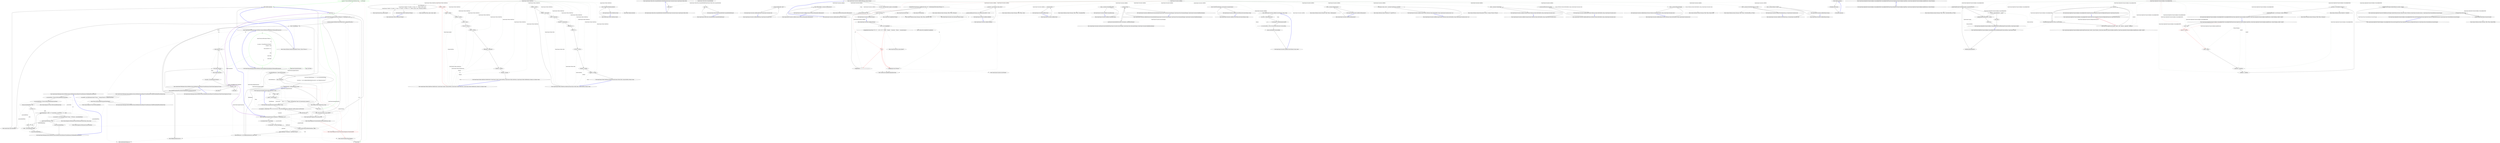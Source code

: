 digraph  {
m0_31 [label="Log.Error(''InteractiveBrokersGatewayRunner.Stop(): '' + err.Message)", span="100-100", cluster="QuantConnect.Brokerages.InteractiveBrokers.InteractiveBrokersGatewayRunner.Stop()", file="ApiConnection.cs", color=green, community=0];
m0_35 [label="Entry JsonSerializerSettings.cstr", span="", cluster="JsonSerializerSettings.cstr", file="ApiConnection.cs"];
m0_39 [label="Entry Unk.Where", span="", cluster="Unk.Where", file="ApiConnection.cs"];
m0_5 [label="var arguments = string.Format(''{0} {1} {2} {3} {4} {5}'', file, ibControllerDirectory, twsDirectory, userID, password, useTwsSwitch)", span="54-54", cluster="QuantConnect.Brokerages.InteractiveBrokers.InteractiveBrokersGatewayRunner.Start(string, string, string, string, bool)", file="ApiConnection.cs"];
m0_26 [label="Log.Trace(''InteractiveBrokersGatewayRunner.Stop(): Stopping IBController...'')", span="86-86", cluster="QuantConnect.Brokerages.InteractiveBrokers.InteractiveBrokersGatewayRunner.Stop()", file="ApiConnection.cs"];
m0_0 [label="Entry QuantConnect.Api.ApiConnection.ApiConnection(int, string)", span="47-47", cluster="QuantConnect.Api.ApiConnection.ApiConnection(int, string)", file="ApiConnection.cs"];
m0_14 [label="JsonConvert.DefaultSettings = () => new JsonSerializerSettings\r\n                {\r\n                    Converters = { new LiveAlgorithmResultsJsonConverter(), new OrderJsonConverter() }\r\n                }", span="97-100", cluster="QuantConnect.Api.ApiConnection.TryRequest<T>(RestRequest, out T)", file="ApiConnection.cs"];
m0_13 [label="var restsharpResponse = Client.Execute(request)", span="94-94", cluster="QuantConnect.Api.ApiConnection.TryRequest<T>(RestRequest, out T)", file="ApiConnection.cs"];
m0_12 [label="Client.Authenticator = new HttpBasicAuthenticator(_userId, hash)", span="91-91", cluster="QuantConnect.Api.ApiConnection.TryRequest<T>(RestRequest, out T)", file="ApiConnection.cs"];
m0_11 [label="request.AddHeader(''Timestamp'', timestamp.ToString())", span="90-90", cluster="QuantConnect.Api.ApiConnection.TryRequest<T>(RestRequest, out T)", file="ApiConnection.cs"];
m0_1 [label="_token = token", span="49-49", cluster="QuantConnect.Api.ApiConnection.ApiConnection(int, string)", file="ApiConnection.cs"];
m0_6 [label="Entry RestClient.cstr", span="", cluster="RestClient.cstr", file="ApiConnection.cs"];
m0_10 [label="var hash = Api.CreateSecureHash(timestamp, _token)", span="89-89", cluster="QuantConnect.Api.ApiConnection.TryRequest<T>(RestRequest, out T)", file="ApiConnection.cs"];
m0_2 [label="_userId = userId.ToString()", span="50-50", cluster="QuantConnect.Api.ApiConnection.ApiConnection(int, string)", file="ApiConnection.cs"];
m0_4 [label="Exit QuantConnect.Api.ApiConnection.ApiConnection(int, string)", span="47-47", cluster="QuantConnect.Api.ApiConnection.ApiConnection(int, string)", file="ApiConnection.cs"];
m0_7 [label="Entry QuantConnect.Api.ApiConnection.TryRequest<T>(RestRequest, out T)", span="78-78", cluster="QuantConnect.Api.ApiConnection.TryRequest<T>(RestRequest, out T)", file="ApiConnection.cs"];
m0_9 [label="var timestamp = (int)Time.TimeStamp()", span="88-88", cluster="QuantConnect.Api.ApiConnection.TryRequest<T>(RestRequest, out T)", file="ApiConnection.cs"];
m0_3 [label="Client = new RestClient(''https://www.quantconnect.com/api/v2/'')", span="51-51", cluster="QuantConnect.Api.ApiConnection.ApiConnection(int, string)", file="ApiConnection.cs"];
m0_8 [label="var responseContent = string.Empty", span="81-81", cluster="QuantConnect.Api.ApiConnection.TryRequest<T>(RestRequest, out T)", file="ApiConnection.cs"];
m0_15 [label="responseContent = restsharpResponse.Content", span="103-103", cluster="QuantConnect.Api.ApiConnection.TryRequest<T>(RestRequest, out T)", file="ApiConnection.cs"];
m0_37 [label="Exit QuantConnect.Brokerages.InteractiveBrokers.InteractiveBrokersGatewayRunner.GetSpawnedProcesses(int)", span="104-104", cluster="QuantConnect.Brokerages.InteractiveBrokers.InteractiveBrokersGatewayRunner.GetSpawnedProcesses(int)", file="ApiConnection.cs"];
m0_23 [label="return true;", span="117-117", cluster="QuantConnect.Api.ApiConnection.TryRequest<T>(RestRequest, out T)", file="ApiConnection.cs"];
m0_30 [label="Entry Unk.>", span="", cluster="Unk.>", file="ApiConnection.cs"];
m0_29 [label="Entry Unk.Execute", span="", cluster="Unk.Execute", file="ApiConnection.cs"];
m0_25 [label="Entry QuantConnect.Time.TimeStamp()", span="166-166", cluster="QuantConnect.Time.TimeStamp()", file="ApiConnection.cs"];
m0_27 [label="Entry Unk.AddHeader", span="", cluster="Unk.AddHeader", file="ApiConnection.cs"];
m0_24 [label="Exit QuantConnect.Api.ApiConnection.TryRequest<T>(RestRequest, out T)", span="78-78", cluster="QuantConnect.Api.ApiConnection.TryRequest<T>(RestRequest, out T)", file="ApiConnection.cs"];
m0_28 [label="Entry HttpBasicAuthenticator.cstr", span="", cluster="HttpBasicAuthenticator.cstr", file="ApiConnection.cs"];
m0_32 [label="Entry lambda expression", span="97-100", cluster="lambda expression", file="ApiConnection.cs"];
m0_40 [label="Entry lambda expression", span="107-122", cluster="lambda expression", file="ApiConnection.cs"];
m0_33 [label="Entry QuantConnect.Brokerages.InteractiveBrokers.InteractiveBrokersGatewayRunner.GetSpawnedProcesses(int)", span="104-104", cluster="QuantConnect.Brokerages.InteractiveBrokers.InteractiveBrokersGatewayRunner.GetSpawnedProcesses(int)", file="ApiConnection.cs"];
m0_34 [label="Entry System.Collections.Generic.IEnumerable<TSource>.ToList<TSource>()", span="0-0", cluster="System.Collections.Generic.IEnumerable<TSource>.ToList<TSource>()", file="ApiConnection.cs"];
m0_43 [label="return parent.Id == id;", span="114-114", cluster="lambda expression", file="ApiConnection.cs"];
m0_41 [label="var parent = ProcessExtensions.Parent(x)", span="111-111", cluster="lambda expression", file="ApiConnection.cs"];
m0_42 [label="parent != null", span="112-112", cluster="lambda expression", file="ApiConnection.cs"];
m0_44 [label="return false;", span="119-119", cluster="lambda expression", file="ApiConnection.cs"];
m0_45 [label="return false;", span="121-121", cluster="lambda expression", file="ApiConnection.cs"];
m0_46 [label="Exit lambda expression", span="107-122", cluster="lambda expression", file="ApiConnection.cs"];
m0_64 [label="Entry System.Diagnostics.PerformanceCounter.NextValue()", span="0-0", cluster="System.Diagnostics.PerformanceCounter.NextValue()", file="ApiConnection.cs"];
m0_22 [label="return false;", span="115-115", cluster="QuantConnect.Api.ApiConnection.TryRequest<T>(RestRequest, out T)", file="ApiConnection.cs"];
m0_38 [label="QuantConnect.Api.ApiConnection", span="", cluster="System.Diagnostics.Process.GetProcesses()", file="ApiConnection.cs"];
m0_36 [label="return Process.GetProcesses().Where(x =>\r\n            {\r\n                try\r\n                {\r\n                    var parent = ProcessExtensions.Parent(x);\r\n                    if (parent != null)\r\n                    {\r\n                        return parent.Id == id;\r\n                    }\r\n                }\r\n                catch\r\n                {\r\n                    return false;\r\n                }\r\n                return false;\r\n            });", span="107-122", cluster="QuantConnect.Brokerages.InteractiveBrokers.InteractiveBrokersGatewayRunner.GetSpawnedProcesses(int)", file="ApiConnection.cs", color=green, community=0];
m0_48 [label="Entry QuantConnect.Brokerages.InteractiveBrokers.InteractiveBrokersGatewayRunner.ProcessExtensions.FindIndexedProcessName(int)", span="128-128", cluster="QuantConnect.Brokerages.InteractiveBrokers.InteractiveBrokersGatewayRunner.ProcessExtensions.FindIndexedProcessName(int)", file="ApiConnection.cs"];
m0_49 [label="var processName = Process.GetProcessById(pid).ProcessName", span="130-130", cluster="QuantConnect.Brokerages.InteractiveBrokers.InteractiveBrokersGatewayRunner.ProcessExtensions.FindIndexedProcessName(int)", file="ApiConnection.cs"];
m0_56 [label="(int)processId.NextValue() == pid", span="138-138", cluster="QuantConnect.Brokerages.InteractiveBrokers.InteractiveBrokersGatewayRunner.ProcessExtensions.FindIndexedProcessName(int)", file="ApiConnection.cs"];
m0_59 [label="return processIndexdName;", span="144-144", cluster="QuantConnect.Brokerages.InteractiveBrokers.InteractiveBrokersGatewayRunner.ProcessExtensions.FindIndexedProcessName(int)", file="ApiConnection.cs"];
m0_57 [label="return processIndexdName;", span="140-140", cluster="QuantConnect.Brokerages.InteractiveBrokers.InteractiveBrokersGatewayRunner.ProcessExtensions.FindIndexedProcessName(int)", file="ApiConnection.cs"];
m0_50 [label="var processesByName = Process.GetProcessesByName(processName)", span="131-131", cluster="QuantConnect.Brokerages.InteractiveBrokers.InteractiveBrokersGatewayRunner.ProcessExtensions.FindIndexedProcessName(int)", file="ApiConnection.cs"];
m0_54 [label="processIndexdName = index == 0 ? processName : processName + ''#'' + index", span="136-136", cluster="QuantConnect.Brokerages.InteractiveBrokers.InteractiveBrokersGatewayRunner.ProcessExtensions.FindIndexedProcessName(int)", file="ApiConnection.cs"];
m0_55 [label="var processId = new PerformanceCounter(''Process'', ''ID Process'', processIndexdName)", span="137-137", cluster="QuantConnect.Brokerages.InteractiveBrokers.InteractiveBrokersGatewayRunner.ProcessExtensions.FindIndexedProcessName(int)", file="ApiConnection.cs"];
m0_58 [label="index++", span="134-134", cluster="QuantConnect.Brokerages.InteractiveBrokers.InteractiveBrokersGatewayRunner.ProcessExtensions.FindIndexedProcessName(int)", file="ApiConnection.cs"];
m0_51 [label="string processIndexdName = null", span="132-132", cluster="QuantConnect.Brokerages.InteractiveBrokers.InteractiveBrokersGatewayRunner.ProcessExtensions.FindIndexedProcessName(int)", file="ApiConnection.cs"];
m0_53 [label="index < processesByName.Length", span="134-134", cluster="QuantConnect.Brokerages.InteractiveBrokers.InteractiveBrokersGatewayRunner.ProcessExtensions.FindIndexedProcessName(int)", file="ApiConnection.cs"];
m0_52 [label="var index = 0", span="134-134", cluster="QuantConnect.Brokerages.InteractiveBrokers.InteractiveBrokersGatewayRunner.ProcessExtensions.FindIndexedProcessName(int)", file="ApiConnection.cs"];
m0_60 [label="Exit QuantConnect.Brokerages.InteractiveBrokers.InteractiveBrokersGatewayRunner.ProcessExtensions.FindIndexedProcessName(int)", span="128-128", cluster="QuantConnect.Brokerages.InteractiveBrokers.InteractiveBrokersGatewayRunner.ProcessExtensions.FindIndexedProcessName(int)", file="ApiConnection.cs"];
m0_16 [label="Entry System.IO.Path.Combine(string, string)", span="0-0", cluster="System.IO.Path.Combine(string, string)", file="ApiConnection.cs"];
m0_20 [label="Entry System.Diagnostics.Process.Start(System.Diagnostics.ProcessStartInfo)", span="0-0", cluster="System.Diagnostics.Process.Start(System.Diagnostics.ProcessStartInfo)", color=red, community=0, file="ApiConnection.cs"];
m0_17 [label="Entry string.Format(string, params object[])", span="0-0", cluster="string.Format(string, params object[])", file="ApiConnection.cs"];
m0_18 [label="Entry QuantConnect.Logging.Log.Trace(string, bool)", span="130-130", cluster="QuantConnect.Logging.Log.Trace(string, bool)", file="ApiConnection.cs"];
m0_19 [label="Entry System.Diagnostics.ProcessStartInfo.ProcessStartInfo(string, string)", span="0-0", cluster="System.Diagnostics.ProcessStartInfo.ProcessStartInfo(string, string)", file="ApiConnection.cs"];
m0_21 [label="Entry System.Threading.Thread.Sleep(int)", span="0-0", cluster="System.Threading.Thread.Sleep(int)", file="ApiConnection.cs"];
m0_63 [label="Entry System.Diagnostics.PerformanceCounter.PerformanceCounter(string, string, string)", span="0-0", cluster="System.Diagnostics.PerformanceCounter.PerformanceCounter(string, string, string)", file="ApiConnection.cs"];
m0_61 [label="Entry System.Diagnostics.Process.GetProcessById(int)", span="0-0", cluster="System.Diagnostics.Process.GetProcessById(int)", file="ApiConnection.cs"];
m0_62 [label="Entry System.Diagnostics.Process.GetProcessesByName(string)", span="0-0", cluster="System.Diagnostics.Process.GetProcessesByName(string)", file="ApiConnection.cs"];
m0_47 [label="Entry QuantConnect.Brokerages.InteractiveBrokers.InteractiveBrokersGatewayRunner.ProcessExtensions.Parent(System.Diagnostics.Process)", span="153-153", cluster="QuantConnect.Brokerages.InteractiveBrokers.InteractiveBrokersGatewayRunner.ProcessExtensions.Parent(System.Diagnostics.Process)", file="ApiConnection.cs"];
m0_69 [label="return FindPidFromIndexedProcessName(FindIndexedProcessName(process.Id));", span="155-155", cluster="QuantConnect.Brokerages.InteractiveBrokers.InteractiveBrokersGatewayRunner.ProcessExtensions.Parent(System.Diagnostics.Process)", file="ApiConnection.cs"];
m0_70 [label="Exit QuantConnect.Brokerages.InteractiveBrokers.InteractiveBrokersGatewayRunner.ProcessExtensions.Parent(System.Diagnostics.Process)", span="153-153", cluster="QuantConnect.Brokerages.InteractiveBrokers.InteractiveBrokersGatewayRunner.ProcessExtensions.Parent(System.Diagnostics.Process)", file="ApiConnection.cs"];
m0_65 [label="Entry QuantConnect.Brokerages.InteractiveBrokers.InteractiveBrokersGatewayRunner.ProcessExtensions.FindPidFromIndexedProcessName(string)", span="147-147", cluster="QuantConnect.Brokerages.InteractiveBrokers.InteractiveBrokersGatewayRunner.ProcessExtensions.FindPidFromIndexedProcessName(string)", file="ApiConnection.cs"];
m0_66 [label="var parentId = new PerformanceCounter(''Process'', ''Creating Process ID'', indexedProcessName)", span="149-149", cluster="QuantConnect.Brokerages.InteractiveBrokers.InteractiveBrokersGatewayRunner.ProcessExtensions.FindPidFromIndexedProcessName(string)", file="ApiConnection.cs"];
m0_67 [label="return Process.GetProcessById((int)parentId.NextValue());", span="150-150", cluster="QuantConnect.Brokerages.InteractiveBrokers.InteractiveBrokersGatewayRunner.ProcessExtensions.FindPidFromIndexedProcessName(string)", file="ApiConnection.cs"];
m0_68 [label="Exit QuantConnect.Brokerages.InteractiveBrokers.InteractiveBrokersGatewayRunner.ProcessExtensions.FindPidFromIndexedProcessName(string)", span="147-147", cluster="QuantConnect.Brokerages.InteractiveBrokers.InteractiveBrokersGatewayRunner.ProcessExtensions.FindPidFromIndexedProcessName(string)", file="ApiConnection.cs"];
m0_71 [label=int, span="", file="ApiConnection.cs"];
m2_26 [label="Entry string.Format(string, params object[])", span="0-0", cluster="string.Format(string, params object[])", file="Historical.cs"];
m2_25 [label="Entry string.Format(string, object, object, object)", span="0-0", cluster="string.Format(string, object, object, object)", file="Historical.cs"];
m2_0 [label="Entry QuantConnect.Orders.OrderEvent.OrderEvent(int, QuantConnect.Symbol, System.DateTime, QuantConnect.Orders.OrderStatus, QuantConnect.Orders.OrderDirection, decimal, int, decimal, string)", span="95-95", cluster="QuantConnect.Orders.OrderEvent.OrderEvent(int, QuantConnect.Symbol, System.DateTime, QuantConnect.Orders.OrderStatus, QuantConnect.Orders.OrderDirection, decimal, int, decimal, string)", file="Historical.cs"];
m2_1 [label="OrderId = orderId", span="97-97", cluster="QuantConnect.Orders.OrderEvent.OrderEvent(int, QuantConnect.Symbol, System.DateTime, QuantConnect.Orders.OrderStatus, QuantConnect.Orders.OrderDirection, decimal, int, decimal, string)", color=red, community=0, file="Historical.cs"];
m2_2 [label="Symbol = symbol", span="98-98", cluster="QuantConnect.Orders.OrderEvent.OrderEvent(int, QuantConnect.Symbol, System.DateTime, QuantConnect.Orders.OrderStatus, QuantConnect.Orders.OrderDirection, decimal, int, decimal, string)", file="Historical.cs"];
m2_3 [label="UtcTime = utcTime", span="99-99", cluster="QuantConnect.Orders.OrderEvent.OrderEvent(int, QuantConnect.Symbol, System.DateTime, QuantConnect.Orders.OrderStatus, QuantConnect.Orders.OrderDirection, decimal, int, decimal, string)", file="Historical.cs"];
m2_4 [label="Status = status", span="100-100", cluster="QuantConnect.Orders.OrderEvent.OrderEvent(int, QuantConnect.Symbol, System.DateTime, QuantConnect.Orders.OrderStatus, QuantConnect.Orders.OrderDirection, decimal, int, decimal, string)", file="Historical.cs"];
m2_5 [label="Direction = direction", span="101-101", cluster="QuantConnect.Orders.OrderEvent.OrderEvent(int, QuantConnect.Symbol, System.DateTime, QuantConnect.Orders.OrderStatus, QuantConnect.Orders.OrderDirection, decimal, int, decimal, string)", file="Historical.cs"];
m2_6 [label="FillPrice = fillPrice", span="102-102", cluster="QuantConnect.Orders.OrderEvent.OrderEvent(int, QuantConnect.Symbol, System.DateTime, QuantConnect.Orders.OrderStatus, QuantConnect.Orders.OrderDirection, decimal, int, decimal, string)", file="Historical.cs"];
m2_7 [label="FillQuantity = fillQuantity", span="103-103", cluster="QuantConnect.Orders.OrderEvent.OrderEvent(int, QuantConnect.Symbol, System.DateTime, QuantConnect.Orders.OrderStatus, QuantConnect.Orders.OrderDirection, decimal, int, decimal, string)", file="Historical.cs"];
m2_8 [label="OrderFee = orderFee", span="104-104", cluster="QuantConnect.Orders.OrderEvent.OrderEvent(int, QuantConnect.Symbol, System.DateTime, QuantConnect.Orders.OrderStatus, QuantConnect.Orders.OrderDirection, decimal, int, decimal, string)", file="Historical.cs"];
m2_9 [label="Message = message", span="105-105", cluster="QuantConnect.Orders.OrderEvent.OrderEvent(int, QuantConnect.Symbol, System.DateTime, QuantConnect.Orders.OrderStatus, QuantConnect.Orders.OrderDirection, decimal, int, decimal, string)", file="Historical.cs"];
m2_10 [label="Exit QuantConnect.Orders.OrderEvent.OrderEvent(int, QuantConnect.Symbol, System.DateTime, QuantConnect.Orders.OrderStatus, QuantConnect.Orders.OrderDirection, decimal, int, decimal, string)", span="95-95", cluster="QuantConnect.Orders.OrderEvent.OrderEvent(int, QuantConnect.Symbol, System.DateTime, QuantConnect.Orders.OrderStatus, QuantConnect.Orders.OrderDirection, decimal, int, decimal, string)", file="Historical.cs"];
m2_30 [label="Entry object.MemberwiseClone()", span="0-0", cluster="object.MemberwiseClone()", file="Historical.cs"];
m2_22 [label="Entry QuantConnect.Orders.OrderEvent.ToString()", span="138-138", cluster="QuantConnect.Orders.OrderEvent.ToString()", file="Historical.cs"];
m2_23 [label="return FillQuantity == 0 \r\n                ? string.Format(''OrderID: {0} Symbol: {1} Status: {2}'', OrderId, Symbol, Status) \r\n                : string.Format(''OrderID: {0} Symbol: {1} Status: {2} Quantity: {3} FillPrice: {4}'', OrderId, Symbol, Status, FillQuantity, FillPrice);", span="140-142", cluster="QuantConnect.Orders.OrderEvent.ToString()", file="Historical.cs"];
m2_24 [label="Exit QuantConnect.Orders.OrderEvent.ToString()", span="138-138", cluster="QuantConnect.Orders.OrderEvent.ToString()", file="Historical.cs"];
m2_11 [label="Entry QuantConnect.Orders.OrderEvent.OrderEvent(QuantConnect.Orders.Order, System.DateTime, decimal, string)", span="115-115", cluster="QuantConnect.Orders.OrderEvent.OrderEvent(QuantConnect.Orders.Order, System.DateTime, decimal, string)", file="Historical.cs"];
m2_12 [label="OrderId = order.Id", span="117-117", cluster="QuantConnect.Orders.OrderEvent.OrderEvent(QuantConnect.Orders.Order, System.DateTime, decimal, string)", file="Historical.cs"];
m2_13 [label="Symbol = order.Symbol", span="118-118", cluster="QuantConnect.Orders.OrderEvent.OrderEvent(QuantConnect.Orders.Order, System.DateTime, decimal, string)", file="Historical.cs"];
m2_14 [label="Status = order.Status", span="119-119", cluster="QuantConnect.Orders.OrderEvent.OrderEvent(QuantConnect.Orders.Order, System.DateTime, decimal, string)", file="Historical.cs"];
m2_15 [label="Direction = order.Direction", span="120-120", cluster="QuantConnect.Orders.OrderEvent.OrderEvent(QuantConnect.Orders.Order, System.DateTime, decimal, string)", file="Historical.cs"];
m2_18 [label="UtcTime = utcTime", span="126-126", cluster="QuantConnect.Orders.OrderEvent.OrderEvent(QuantConnect.Orders.Order, System.DateTime, decimal, string)", file="Historical.cs"];
m2_19 [label="OrderFee = orderFee", span="127-127", cluster="QuantConnect.Orders.OrderEvent.OrderEvent(QuantConnect.Orders.Order, System.DateTime, decimal, string)", file="Historical.cs"];
m2_20 [label="Message = message", span="128-128", cluster="QuantConnect.Orders.OrderEvent.OrderEvent(QuantConnect.Orders.Order, System.DateTime, decimal, string)", file="Historical.cs"];
m2_16 [label="FillQuantity = 0", span="123-123", cluster="QuantConnect.Orders.OrderEvent.OrderEvent(QuantConnect.Orders.Order, System.DateTime, decimal, string)", file="Historical.cs"];
m2_17 [label="FillPrice = 0", span="124-124", cluster="QuantConnect.Orders.OrderEvent.OrderEvent(QuantConnect.Orders.Order, System.DateTime, decimal, string)", file="Historical.cs"];
m2_21 [label="Exit QuantConnect.Orders.OrderEvent.OrderEvent(QuantConnect.Orders.Order, System.DateTime, decimal, string)", span="115-115", cluster="QuantConnect.Orders.OrderEvent.OrderEvent(QuantConnect.Orders.Order, System.DateTime, decimal, string)", file="Historical.cs"];
m2_27 [label="Entry QuantConnect.Orders.OrderEvent.Clone()", span="149-149", cluster="QuantConnect.Orders.OrderEvent.Clone()", file="Historical.cs"];
m2_28 [label="return (OrderEvent)MemberwiseClone();", span="151-151", cluster="QuantConnect.Orders.OrderEvent.Clone()", file="Historical.cs"];
m2_29 [label="Exit QuantConnect.Orders.OrderEvent.Clone()", span="149-149", cluster="QuantConnect.Orders.OrderEvent.Clone()", file="Historical.cs"];
m2_31 [label="QuantConnect.Orders.OrderEvent", span="", file="Historical.cs"];
m3_3 [label="Entry QuantConnect.Orders.Fees.ConstantFeeModel.GetOrderFee(QuantConnect.Securities.Security, QuantConnect.Orders.Order)", span="41-41", cluster="QuantConnect.Orders.Fees.ConstantFeeModel.GetOrderFee(QuantConnect.Securities.Security, QuantConnect.Orders.Order)", file="IApi.cs"];
m3_4 [label="return _fee;", span="43-43", cluster="QuantConnect.Orders.Fees.ConstantFeeModel.GetOrderFee(QuantConnect.Securities.Security, QuantConnect.Orders.Order)", file="IApi.cs"];
m3_5 [label="Exit QuantConnect.Orders.Fees.ConstantFeeModel.GetOrderFee(QuantConnect.Securities.Security, QuantConnect.Orders.Order)", span="41-41", cluster="QuantConnect.Orders.Fees.ConstantFeeModel.GetOrderFee(QuantConnect.Securities.Security, QuantConnect.Orders.Order)", file="IApi.cs"];
m3_0 [label="Entry QuantConnect.Orders.Fees.ConstantFeeModel.ConstantFeeModel(decimal)", span="30-30", cluster="QuantConnect.Orders.Fees.ConstantFeeModel.ConstantFeeModel(decimal)", file="IApi.cs"];
m3_1 [label="_fee = fee", span="32-32", cluster="QuantConnect.Orders.Fees.ConstantFeeModel.ConstantFeeModel(decimal)", file="IApi.cs"];
m3_2 [label="Exit QuantConnect.Orders.Fees.ConstantFeeModel.ConstantFeeModel(decimal)", span="30-30", cluster="QuantConnect.Orders.Fees.ConstantFeeModel.ConstantFeeModel(decimal)", file="IApi.cs"];
m3_6 [label="QuantConnect.Orders.Fees.ConstantFeeModel", span="", file="IApi.cs"];
m5_10 [label="Entry QuantConnect.Securities.CashBook.Add(string, decimal, decimal)", span="62-62", cluster="QuantConnect.Securities.CashBook.Add(string, decimal, decimal)", file="Token.cs"];
m5_11 [label="var cash = new Cash(symbol, quantity, conversionRate)", span="64-64", cluster="QuantConnect.Securities.CashBook.Add(string, decimal, decimal)", file="Token.cs"];
m5_12 [label="_currencies.Add(symbol, cash)", span="65-65", cluster="QuantConnect.Securities.CashBook.Add(string, decimal, decimal)", file="Token.cs"];
m5_13 [label="Exit QuantConnect.Securities.CashBook.Add(string, decimal, decimal)", span="62-62", cluster="QuantConnect.Securities.CashBook.Add(string, decimal, decimal)", file="Token.cs"];
m5_68 [label="Entry System.Collections.Generic.Dictionary<TKey, TValue>.TryGetValue(TKey, out TValue)", span="0-0", cluster="System.Collections.Generic.Dictionary<TKey, TValue>.TryGetValue(TKey, out TValue)", file="Token.cs"];
m5_80 [label="Entry System.Collections.Generic.Dictionary<TKey, TValue>.GetEnumerator()", span="0-0", cluster="System.Collections.Generic.Dictionary<TKey, TValue>.GetEnumerator()", file="Token.cs"];
m5_64 [label="Entry System.Collections.Generic.Dictionary<TKey, TValue>.ContainsKey(TKey)", span="0-0", cluster="System.Collections.Generic.Dictionary<TKey, TValue>.ContainsKey(TKey)", file="Token.cs"];
m5_44 [label="Entry QuantConnect.Securities.CashBook.Add(System.Collections.Generic.KeyValuePair<string, QuantConnect.Securities.Cash>)", span="152-152", cluster="QuantConnect.Securities.CashBook.Add(System.Collections.Generic.KeyValuePair<string, QuantConnect.Securities.Cash>)", file="Token.cs"];
m5_45 [label="_currencies.Add(item.Key, item.Value)", span="154-154", cluster="QuantConnect.Securities.CashBook.Add(System.Collections.Generic.KeyValuePair<string, QuantConnect.Securities.Cash>)", file="Token.cs"];
m5_46 [label="Exit QuantConnect.Securities.CashBook.Add(System.Collections.Generic.KeyValuePair<string, QuantConnect.Securities.Cash>)", span="152-152", cluster="QuantConnect.Securities.CashBook.Add(System.Collections.Generic.KeyValuePair<string, QuantConnect.Securities.Cash>)", file="Token.cs"];
m5_43 [label="Entry System.Text.StringBuilder.ToString()", span="0-0", cluster="System.Text.StringBuilder.ToString()", file="Token.cs"];
m5_57 [label="Entry System.Collections.Generic.Dictionary<TKey, TValue>.Remove(TKey)", span="0-0", cluster="System.Collections.Generic.Dictionary<TKey, TValue>.Remove(TKey)", file="Token.cs"];
m5_84 [label="Entry System.Collections.IEnumerable.GetEnumerator()", span="0-0", cluster="System.Collections.IEnumerable.GetEnumerator()", file="Token.cs"];
m5_40 [label="Entry QuantConnect.Securities.Cash.ToString()", span="195-195", cluster="QuantConnect.Securities.Cash.ToString()", file="Token.cs"];
m5_65 [label="Entry QuantConnect.Securities.CashBook.TryGetValue(string, out QuantConnect.Securities.Cash)", span="210-210", cluster="QuantConnect.Securities.CashBook.TryGetValue(string, out QuantConnect.Securities.Cash)", file="Token.cs"];
m5_66 [label="return _currencies.TryGetValue(symbol, out value);", span="212-212", cluster="QuantConnect.Securities.CashBook.TryGetValue(string, out QuantConnect.Securities.Cash)", file="Token.cs"];
m5_67 [label="Exit QuantConnect.Securities.CashBook.TryGetValue(string, out QuantConnect.Securities.Cash)", span="210-210", cluster="QuantConnect.Securities.CashBook.TryGetValue(string, out QuantConnect.Securities.Cash)", file="Token.cs"];
m5_54 [label="Entry QuantConnect.Securities.CashBook.Remove(string)", span="179-179", cluster="QuantConnect.Securities.CashBook.Remove(string)", file="Token.cs"];
m5_55 [label="return _currencies.Remove (symbol);", span="181-181", cluster="QuantConnect.Securities.CashBook.Remove(string)", file="Token.cs"];
m5_56 [label="Exit QuantConnect.Securities.CashBook.Remove(string)", span="179-179", cluster="QuantConnect.Securities.CashBook.Remove(string)", file="Token.cs"];
m5_47 [label="Entry QuantConnect.Securities.CashBook.Add(string, QuantConnect.Securities.Cash)", span="162-162", cluster="QuantConnect.Securities.CashBook.Add(string, QuantConnect.Securities.Cash)", file="Token.cs"];
m5_48 [label="_currencies.Add(symbol, value)", span="164-164", cluster="QuantConnect.Securities.CashBook.Add(string, QuantConnect.Securities.Cash)", file="Token.cs"];
m5_49 [label="Exit QuantConnect.Securities.CashBook.Add(string, QuantConnect.Securities.Cash)", span="162-162", cluster="QuantConnect.Securities.CashBook.Add(string, QuantConnect.Securities.Cash)", file="Token.cs"];
m5_0 [label="Entry lambda expression", span="43-43", cluster="lambda expression", file="Token.cs"];
m5_1 [label="x.ValueInAccountCurrency", span="43-43", cluster="lambda expression", file="Token.cs"];
m5_2 [label="Exit lambda expression", span="43-43", cluster="lambda expression", file="Token.cs"];
m5_9 [label="Entry System.Collections.Generic.Dictionary<TKey, TValue>.Add(TKey, TValue)", span="0-0", cluster="System.Collections.Generic.Dictionary<TKey, TValue>.Add(TKey, TValue)", file="Token.cs"];
m5_3 [label="Entry QuantConnect.Securities.CashBook.CashBook()", span="49-49", cluster="QuantConnect.Securities.CashBook.CashBook()", file="Token.cs"];
m5_4 [label="_currencies = new Dictionary<string, Cash>()", span="51-51", cluster="QuantConnect.Securities.CashBook.CashBook()", file="Token.cs"];
m5_5 [label="_currencies.Add(AccountCurrency, new Cash(AccountCurrency, 0, 1.0m))", span="52-52", cluster="QuantConnect.Securities.CashBook.CashBook()", file="Token.cs"];
m5_6 [label="Exit QuantConnect.Securities.CashBook.CashBook()", span="49-49", cluster="QuantConnect.Securities.CashBook.CashBook()", file="Token.cs"];
m5_81 [label="Entry QuantConnect.Securities.CashBook.System.Collections.IEnumerable.GetEnumerator()", span="279-279", cluster="QuantConnect.Securities.CashBook.System.Collections.IEnumerable.GetEnumerator()", file="Token.cs"];
m5_82 [label="return ((IEnumerable) _currencies).GetEnumerator();", span="281-281", cluster="QuantConnect.Securities.CashBook.System.Collections.IEnumerable.GetEnumerator()", file="Token.cs"];
m5_83 [label="Exit QuantConnect.Securities.CashBook.System.Collections.IEnumerable.GetEnumerator()", span="279-279", cluster="QuantConnect.Securities.CashBook.System.Collections.IEnumerable.GetEnumerator()", file="Token.cs"];
m5_76 [label="Entry System.Collections.Generic.ICollection<T>.CopyTo(T[], int)", span="0-0", cluster="System.Collections.Generic.ICollection<T>.CopyTo(T[], int)", file="Token.cs"];
m5_28 [label="Entry QuantConnect.Securities.CashBook.ToString()", span="115-115", cluster="QuantConnect.Securities.CashBook.ToString()", file="Token.cs"];
m5_29 [label="var sb = new StringBuilder()", span="117-117", cluster="QuantConnect.Securities.CashBook.ToString()", file="Token.cs"];
m5_30 [label="sb.AppendLine(string.Format(''{0} {1,7}    {2,10} = {3}'', ''Symbol'', ''Quantity'', ''Conversion'', ''Value in '' + AccountCurrency))", span="118-118", cluster="QuantConnect.Securities.CashBook.ToString()", file="Token.cs"];
m5_32 [label="sb.AppendLine(value.ToString())", span="121-121", cluster="QuantConnect.Securities.CashBook.ToString()", file="Token.cs"];
m5_33 [label="sb.AppendLine(''-----------------------------------------'')", span="123-123", cluster="QuantConnect.Securities.CashBook.ToString()", file="Token.cs"];
m5_34 [label="sb.AppendLine(string.Format(''CashBook Total Value: {0}'', TotalValueInAccountCurrency.ToString(''C'')))", span="124-124", cluster="QuantConnect.Securities.CashBook.ToString()", file="Token.cs"];
m5_35 [label="return sb.ToString();", span="125-125", cluster="QuantConnect.Securities.CashBook.ToString()", file="Token.cs"];
m5_31 [label=Values, span="119-119", cluster="QuantConnect.Securities.CashBook.ToString()", color=red, community=0, file="Token.cs"];
m5_36 [label="Exit QuantConnect.Securities.CashBook.ToString()", span="115-115", cluster="QuantConnect.Securities.CashBook.ToString()", file="Token.cs"];
m5_50 [label="Entry QuantConnect.Securities.CashBook.Clear()", span="170-170", cluster="QuantConnect.Securities.CashBook.Clear()", file="Token.cs"];
m5_51 [label="_currencies.Clear()", span="172-172", cluster="QuantConnect.Securities.CashBook.Clear()", file="Token.cs"];
m5_52 [label="Exit QuantConnect.Securities.CashBook.Clear()", span="170-170", cluster="QuantConnect.Securities.CashBook.Clear()", file="Token.cs"];
m5_61 [label="Entry QuantConnect.Securities.CashBook.ContainsKey(string)", span="198-198", cluster="QuantConnect.Securities.CashBook.ContainsKey(string)", file="Token.cs"];
m5_62 [label="return _currencies.ContainsKey(symbol);", span="200-200", cluster="QuantConnect.Securities.CashBook.ContainsKey(string)", file="Token.cs"];
m5_63 [label="Exit QuantConnect.Securities.CashBook.ContainsKey(string)", span="198-198", cluster="QuantConnect.Securities.CashBook.ContainsKey(string)", file="Token.cs"];
m5_42 [label="Entry string.Format(string, object)", span="0-0", cluster="string.Format(string, object)", file="Token.cs"];
m5_14 [label="Entry QuantConnect.Securities.CashBook.EnsureCurrencyDataFeeds(QuantConnect.Securities.SecurityManager, QuantConnect.Data.SubscriptionManager, QuantConnect.Securities.MarketHoursDatabase)", span="74-74", cluster="QuantConnect.Securities.CashBook.EnsureCurrencyDataFeeds(QuantConnect.Securities.SecurityManager, QuantConnect.Data.SubscriptionManager, QuantConnect.Securities.MarketHoursDatabase)", file="Token.cs"];
m5_15 [label="_currencies.Values", span="76-76", cluster="QuantConnect.Securities.CashBook.EnsureCurrencyDataFeeds(QuantConnect.Securities.SecurityManager, QuantConnect.Data.SubscriptionManager, QuantConnect.Securities.MarketHoursDatabase)", file="Token.cs"];
m5_16 [label="cash.EnsureCurrencyDataFeed(securities, subscriptions, marketHoursDatabase)", span="78-78", cluster="QuantConnect.Securities.CashBook.EnsureCurrencyDataFeeds(QuantConnect.Securities.SecurityManager, QuantConnect.Data.SubscriptionManager, QuantConnect.Securities.MarketHoursDatabase)", file="Token.cs"];
m5_17 [label="Exit QuantConnect.Securities.CashBook.EnsureCurrencyDataFeeds(QuantConnect.Securities.SecurityManager, QuantConnect.Data.SubscriptionManager, QuantConnect.Securities.MarketHoursDatabase)", span="74-74", cluster="QuantConnect.Securities.CashBook.EnsureCurrencyDataFeeds(QuantConnect.Securities.SecurityManager, QuantConnect.Data.SubscriptionManager, QuantConnect.Securities.MarketHoursDatabase)", file="Token.cs"];
m5_25 [label="Entry QuantConnect.Securities.CashBook.ConvertToAccountCurrency(decimal, string)", span="103-103", cluster="QuantConnect.Securities.CashBook.ConvertToAccountCurrency(decimal, string)", file="Token.cs"];
m5_26 [label="return Convert(sourceQuantity, sourceCurrency, AccountCurrency);", span="105-105", cluster="QuantConnect.Securities.CashBook.ConvertToAccountCurrency(decimal, string)", file="Token.cs"];
m5_27 [label="Exit QuantConnect.Securities.CashBook.ConvertToAccountCurrency(decimal, string)", span="103-103", cluster="QuantConnect.Securities.CashBook.ConvertToAccountCurrency(decimal, string)", file="Token.cs"];
m5_37 [label="Entry System.Text.StringBuilder.StringBuilder()", span="0-0", cluster="System.Text.StringBuilder.StringBuilder()", file="Token.cs"];
m5_53 [label="Entry System.Collections.Generic.Dictionary<TKey, TValue>.Clear()", span="0-0", cluster="System.Collections.Generic.Dictionary<TKey, TValue>.Clear()", file="Token.cs"];
m5_7 [label="Entry System.Collections.Generic.Dictionary<TKey, TValue>.Dictionary()", span="0-0", cluster="System.Collections.Generic.Dictionary<TKey, TValue>.Dictionary()", file="Token.cs"];
m5_38 [label="Entry string.Format(string, params object[])", span="0-0", cluster="string.Format(string, params object[])", file="Token.cs"];
m5_18 [label="Entry QuantConnect.Securities.Cash.EnsureCurrencyDataFeed(QuantConnect.Securities.SecurityManager, QuantConnect.Data.SubscriptionManager, QuantConnect.Securities.MarketHoursDatabase)", span="128-128", cluster="QuantConnect.Securities.Cash.EnsureCurrencyDataFeed(QuantConnect.Securities.SecurityManager, QuantConnect.Data.SubscriptionManager, QuantConnect.Securities.MarketHoursDatabase)", file="Token.cs"];
m5_19 [label="Entry QuantConnect.Securities.CashBook.Convert(decimal, string, string)", span="89-89", cluster="QuantConnect.Securities.CashBook.Convert(decimal, string, string)", file="Token.cs"];
m5_20 [label="var source = this[sourceCurrency]", span="91-91", cluster="QuantConnect.Securities.CashBook.Convert(decimal, string, string)", file="Token.cs"];
m5_21 [label="var destination = this[destinationCurrency]", span="92-92", cluster="QuantConnect.Securities.CashBook.Convert(decimal, string, string)", file="Token.cs"];
m5_23 [label="return sourceQuantity*conversionRate;", span="94-94", cluster="QuantConnect.Securities.CashBook.Convert(decimal, string, string)", file="Token.cs"];
m5_22 [label="var conversionRate = source.ConversionRate*destination.ConversionRate", span="93-93", cluster="QuantConnect.Securities.CashBook.Convert(decimal, string, string)", file="Token.cs"];
m5_24 [label="Exit QuantConnect.Securities.CashBook.Convert(decimal, string, string)", span="89-89", cluster="QuantConnect.Securities.CashBook.Convert(decimal, string, string)", file="Token.cs"];
m5_8 [label="Entry QuantConnect.Securities.Cash.Cash(string, decimal, decimal)", span="67-67", cluster="QuantConnect.Securities.Cash.Cash(string, decimal, decimal)", file="Token.cs"];
m5_72 [label="Entry System.Collections.Generic.IEnumerable<TSource>.Contains<TSource>(TSource)", span="0-0", cluster="System.Collections.Generic.IEnumerable<TSource>.Contains<TSource>(TSource)", file="Token.cs"];
m5_77 [label="Entry QuantConnect.Securities.CashBook.GetEnumerator()", span="274-274", cluster="QuantConnect.Securities.CashBook.GetEnumerator()", file="Token.cs"];
m5_78 [label="return _currencies.GetEnumerator();", span="276-276", cluster="QuantConnect.Securities.CashBook.GetEnumerator()", file="Token.cs"];
m5_79 [label="Exit QuantConnect.Securities.CashBook.GetEnumerator()", span="274-274", cluster="QuantConnect.Securities.CashBook.GetEnumerator()", file="Token.cs"];
m5_39 [label="Entry System.Text.StringBuilder.AppendLine(string)", span="0-0", cluster="System.Text.StringBuilder.AppendLine(string)", file="Token.cs"];
m5_73 [label="Entry QuantConnect.Securities.CashBook.CopyTo(System.Collections.Generic.KeyValuePair<string, QuantConnect.Securities.Cash>[], int)", span="229-229", cluster="QuantConnect.Securities.CashBook.CopyTo(System.Collections.Generic.KeyValuePair<string, QuantConnect.Securities.Cash>[], int)", file="Token.cs"];
m5_74 [label="((IDictionary<string, Cash>) _currencies).CopyTo(array, arrayIndex)", span="231-231", cluster="QuantConnect.Securities.CashBook.CopyTo(System.Collections.Generic.KeyValuePair<string, QuantConnect.Securities.Cash>[], int)", file="Token.cs"];
m5_75 [label="Exit QuantConnect.Securities.CashBook.CopyTo(System.Collections.Generic.KeyValuePair<string, QuantConnect.Securities.Cash>[], int)", span="229-229", cluster="QuantConnect.Securities.CashBook.CopyTo(System.Collections.Generic.KeyValuePair<string, QuantConnect.Securities.Cash>[], int)", file="Token.cs"];
m5_69 [label="Entry QuantConnect.Securities.CashBook.Contains(System.Collections.Generic.KeyValuePair<string, QuantConnect.Securities.Cash>)", span="219-219", cluster="QuantConnect.Securities.CashBook.Contains(System.Collections.Generic.KeyValuePair<string, QuantConnect.Securities.Cash>)", file="Token.cs"];
m5_70 [label="return _currencies.Contains(item);", span="221-221", cluster="QuantConnect.Securities.CashBook.Contains(System.Collections.Generic.KeyValuePair<string, QuantConnect.Securities.Cash>)", file="Token.cs"];
m5_71 [label="Exit QuantConnect.Securities.CashBook.Contains(System.Collections.Generic.KeyValuePair<string, QuantConnect.Securities.Cash>)", span="219-219", cluster="QuantConnect.Securities.CashBook.Contains(System.Collections.Generic.KeyValuePair<string, QuantConnect.Securities.Cash>)", file="Token.cs"];
m5_41 [label="Entry decimal.ToString(string)", span="0-0", cluster="decimal.ToString(string)", file="Token.cs"];
m5_58 [label="Entry QuantConnect.Securities.CashBook.Remove(System.Collections.Generic.KeyValuePair<string, QuantConnect.Securities.Cash>)", span="188-188", cluster="QuantConnect.Securities.CashBook.Remove(System.Collections.Generic.KeyValuePair<string, QuantConnect.Securities.Cash>)", file="Token.cs"];
m5_59 [label="return _currencies.Remove(item.Key);", span="190-190", cluster="QuantConnect.Securities.CashBook.Remove(System.Collections.Generic.KeyValuePair<string, QuantConnect.Securities.Cash>)", file="Token.cs"];
m5_60 [label="Exit QuantConnect.Securities.CashBook.Remove(System.Collections.Generic.KeyValuePair<string, QuantConnect.Securities.Cash>)", span="188-188", cluster="QuantConnect.Securities.CashBook.Remove(System.Collections.Generic.KeyValuePair<string, QuantConnect.Securities.Cash>)", file="Token.cs"];
m5_85 [label="QuantConnect.Securities.CashBook", span="", file="Token.cs"];
m6_0 [label="Entry QuantConnect.Algorithm.Framework.Alphas.ConstantAlphaModel.ConstantAlphaModel(QuantConnect.Algorithm.Framework.Alphas.InsightType, QuantConnect.Algorithm.Framework.Alphas.InsightDirection, System.TimeSpan)", span="42-42", cluster="QuantConnect.Algorithm.Framework.Alphas.ConstantAlphaModel.ConstantAlphaModel(QuantConnect.Algorithm.Framework.Alphas.InsightType, QuantConnect.Algorithm.Framework.Alphas.InsightDirection, System.TimeSpan)", file="YahooDataDownloader.cs"];
m6_1 [label="Exit QuantConnect.Algorithm.Framework.Alphas.ConstantAlphaModel.ConstantAlphaModel(QuantConnect.Algorithm.Framework.Alphas.InsightType, QuantConnect.Algorithm.Framework.Alphas.InsightDirection, System.TimeSpan)", span="42-42", cluster="QuantConnect.Algorithm.Framework.Alphas.ConstantAlphaModel.ConstantAlphaModel(QuantConnect.Algorithm.Framework.Alphas.InsightType, QuantConnect.Algorithm.Framework.Alphas.InsightDirection, System.TimeSpan)", file="YahooDataDownloader.cs"];
m6_11 [label="Entry System.Collections.Generic.HashSet<T>.HashSet()", span="0-0", cluster="System.Collections.Generic.HashSet<T>.HashSet()", file="YahooDataDownloader.cs"];
m6_19 [label="Entry QuantConnect.Algorithm.Framework.Alphas.Insight.Insight(QuantConnect.Symbol, System.TimeSpan, QuantConnect.Algorithm.Framework.Alphas.InsightType, QuantConnect.Algorithm.Framework.Alphas.InsightDirection, double?, double?)", span="118-118", cluster="QuantConnect.Algorithm.Framework.Alphas.Insight.Insight(QuantConnect.Symbol, System.TimeSpan, QuantConnect.Algorithm.Framework.Alphas.InsightType, QuantConnect.Algorithm.Framework.Alphas.InsightDirection, double?, double?)", file="YahooDataDownloader.cs"];
m6_34 [label="Entry System.Collections.Generic.Dictionary<TKey, TValue>.TryGetValue(TKey, out TValue)", span="0-0", cluster="System.Collections.Generic.Dictionary<TKey, TValue>.TryGetValue(TKey, out TValue)", file="YahooDataDownloader.cs"];
m6_18 [label="Entry QuantConnect.Algorithm.Framework.Alphas.ConstantAlphaModel.ShouldEmitInsight(System.DateTime, QuantConnect.Symbol)", span="102-102", cluster="QuantConnect.Algorithm.Framework.Alphas.ConstantAlphaModel.ShouldEmitInsight(System.DateTime, QuantConnect.Symbol)", file="YahooDataDownloader.cs"];
m6_27 [label="DateTime generatedTimeUtc", span="104-104", cluster="QuantConnect.Algorithm.Framework.Alphas.ConstantAlphaModel.ShouldEmitInsight(System.DateTime, QuantConnect.Symbol)", file="YahooDataDownloader.cs"];
m6_28 [label="_insightsTimeBySymbol.TryGetValue(symbol, out generatedTimeUtc)", span="105-105", cluster="QuantConnect.Algorithm.Framework.Alphas.ConstantAlphaModel.ShouldEmitInsight(System.DateTime, QuantConnect.Symbol)", file="YahooDataDownloader.cs"];
m6_29 [label="utcTime - generatedTimeUtc < _period", span="109-109", cluster="QuantConnect.Algorithm.Framework.Alphas.ConstantAlphaModel.ShouldEmitInsight(System.DateTime, QuantConnect.Symbol)", file="YahooDataDownloader.cs"];
m6_31 [label="_insightsTimeBySymbol[symbol] = utcTime", span="117-117", cluster="QuantConnect.Algorithm.Framework.Alphas.ConstantAlphaModel.ShouldEmitInsight(System.DateTime, QuantConnect.Symbol)", file="YahooDataDownloader.cs"];
m6_30 [label="return false;", span="111-111", cluster="QuantConnect.Algorithm.Framework.Alphas.ConstantAlphaModel.ShouldEmitInsight(System.DateTime, QuantConnect.Symbol)", file="YahooDataDownloader.cs"];
m6_32 [label="return true;", span="118-118", cluster="QuantConnect.Algorithm.Framework.Alphas.ConstantAlphaModel.ShouldEmitInsight(System.DateTime, QuantConnect.Symbol)", file="YahooDataDownloader.cs"];
m6_33 [label="Exit QuantConnect.Algorithm.Framework.Alphas.ConstantAlphaModel.ShouldEmitInsight(System.DateTime, QuantConnect.Symbol)", span="102-102", cluster="QuantConnect.Algorithm.Framework.Alphas.ConstantAlphaModel.ShouldEmitInsight(System.DateTime, QuantConnect.Symbol)", file="YahooDataDownloader.cs"];
m6_25 [label="Entry QuantConnect.Algorithm.Framework.NotifiedSecurityChanges.UpdateCollection(System.Collections.Generic.ICollection<QuantConnect.Securities.Security>, QuantConnect.Data.UniverseSelection.SecurityChanges)", span="32-32", cluster="QuantConnect.Algorithm.Framework.NotifiedSecurityChanges.UpdateCollection(System.Collections.Generic.ICollection<QuantConnect.Securities.Security>, QuantConnect.Data.UniverseSelection.SecurityChanges)", file="YahooDataDownloader.cs"];
m6_26 [label="Entry System.Collections.Generic.Dictionary<TKey, TValue>.Remove(TKey)", span="0-0", cluster="System.Collections.Generic.Dictionary<TKey, TValue>.Remove(TKey)", file="YahooDataDownloader.cs"];
m6_13 [label="Entry QuantConnect.Algorithm.Framework.Alphas.ConstantAlphaModel.Update(QuantConnect.Algorithm.Framework.QCAlgorithmFramework, QuantConnect.Data.Slice)", span="75-75", cluster="QuantConnect.Algorithm.Framework.Alphas.ConstantAlphaModel.Update(QuantConnect.Algorithm.Framework.QCAlgorithmFramework, QuantConnect.Data.Slice)", file="YahooDataDownloader.cs"];
m6_14 [label=_securities, span="77-77", cluster="QuantConnect.Algorithm.Framework.Alphas.ConstantAlphaModel.Update(QuantConnect.Algorithm.Framework.QCAlgorithmFramework, QuantConnect.Data.Slice)", file="YahooDataDownloader.cs"];
m6_16 [label="yield return new Insight(security.Symbol, _period, _type, _direction, _magnitude, _confidence);", span="81-81", cluster="QuantConnect.Algorithm.Framework.Alphas.ConstantAlphaModel.Update(QuantConnect.Algorithm.Framework.QCAlgorithmFramework, QuantConnect.Data.Slice)", file="YahooDataDownloader.cs"];
m6_15 [label="ShouldEmitInsight(algorithm.UtcTime, security.Symbol)", span="79-79", cluster="QuantConnect.Algorithm.Framework.Alphas.ConstantAlphaModel.Update(QuantConnect.Algorithm.Framework.QCAlgorithmFramework, QuantConnect.Data.Slice)", file="YahooDataDownloader.cs"];
m6_17 [label="Exit QuantConnect.Algorithm.Framework.Alphas.ConstantAlphaModel.Update(QuantConnect.Algorithm.Framework.QCAlgorithmFramework, QuantConnect.Data.Slice)", span="75-75", cluster="QuantConnect.Algorithm.Framework.Alphas.ConstantAlphaModel.Update(QuantConnect.Algorithm.Framework.QCAlgorithmFramework, QuantConnect.Data.Slice)", file="YahooDataDownloader.cs"];
m6_2 [label="Entry QuantConnect.Algorithm.Framework.Alphas.ConstantAlphaModel.ConstantAlphaModel(QuantConnect.Algorithm.Framework.Alphas.InsightType, QuantConnect.Algorithm.Framework.Alphas.InsightDirection, System.TimeSpan, double?, double?)", span="55-55", cluster="QuantConnect.Algorithm.Framework.Alphas.ConstantAlphaModel.ConstantAlphaModel(QuantConnect.Algorithm.Framework.Alphas.InsightType, QuantConnect.Algorithm.Framework.Alphas.InsightDirection, System.TimeSpan, double?, double?)", file="YahooDataDownloader.cs"];
m6_3 [label="_type = type", span="57-57", cluster="QuantConnect.Algorithm.Framework.Alphas.ConstantAlphaModel.ConstantAlphaModel(QuantConnect.Algorithm.Framework.Alphas.InsightType, QuantConnect.Algorithm.Framework.Alphas.InsightDirection, System.TimeSpan, double?, double?)", file="YahooDataDownloader.cs"];
m6_4 [label="_direction = direction", span="58-58", cluster="QuantConnect.Algorithm.Framework.Alphas.ConstantAlphaModel.ConstantAlphaModel(QuantConnect.Algorithm.Framework.Alphas.InsightType, QuantConnect.Algorithm.Framework.Alphas.InsightDirection, System.TimeSpan, double?, double?)", color=red, community=0, file="YahooDataDownloader.cs"];
m6_5 [label="_period = period", span="59-59", cluster="QuantConnect.Algorithm.Framework.Alphas.ConstantAlphaModel.ConstantAlphaModel(QuantConnect.Algorithm.Framework.Alphas.InsightType, QuantConnect.Algorithm.Framework.Alphas.InsightDirection, System.TimeSpan, double?, double?)", file="YahooDataDownloader.cs"];
m6_6 [label="_magnitude = magnitude", span="62-62", cluster="QuantConnect.Algorithm.Framework.Alphas.ConstantAlphaModel.ConstantAlphaModel(QuantConnect.Algorithm.Framework.Alphas.InsightType, QuantConnect.Algorithm.Framework.Alphas.InsightDirection, System.TimeSpan, double?, double?)", file="YahooDataDownloader.cs"];
m6_7 [label="_confidence = confidence", span="63-63", cluster="QuantConnect.Algorithm.Framework.Alphas.ConstantAlphaModel.ConstantAlphaModel(QuantConnect.Algorithm.Framework.Alphas.InsightType, QuantConnect.Algorithm.Framework.Alphas.InsightDirection, System.TimeSpan, double?, double?)", file="YahooDataDownloader.cs"];
m6_8 [label="_securities = new HashSet<Security>()", span="65-65", cluster="QuantConnect.Algorithm.Framework.Alphas.ConstantAlphaModel.ConstantAlphaModel(QuantConnect.Algorithm.Framework.Alphas.InsightType, QuantConnect.Algorithm.Framework.Alphas.InsightDirection, System.TimeSpan, double?, double?)", file="YahooDataDownloader.cs"];
m6_9 [label="_insightsTimeBySymbol = new Dictionary<Symbol, DateTime>()", span="66-66", cluster="QuantConnect.Algorithm.Framework.Alphas.ConstantAlphaModel.ConstantAlphaModel(QuantConnect.Algorithm.Framework.Alphas.InsightType, QuantConnect.Algorithm.Framework.Alphas.InsightDirection, System.TimeSpan, double?, double?)", file="YahooDataDownloader.cs"];
m6_10 [label="Exit QuantConnect.Algorithm.Framework.Alphas.ConstantAlphaModel.ConstantAlphaModel(QuantConnect.Algorithm.Framework.Alphas.InsightType, QuantConnect.Algorithm.Framework.Alphas.InsightDirection, System.TimeSpan, double?, double?)", span="55-55", cluster="QuantConnect.Algorithm.Framework.Alphas.ConstantAlphaModel.ConstantAlphaModel(QuantConnect.Algorithm.Framework.Alphas.InsightType, QuantConnect.Algorithm.Framework.Alphas.InsightDirection, System.TimeSpan, double?, double?)", file="YahooDataDownloader.cs"];
m6_20 [label="Entry QuantConnect.Algorithm.Framework.Alphas.ConstantAlphaModel.OnSecuritiesChanged(QuantConnect.Algorithm.Framework.QCAlgorithmFramework, QuantConnect.Data.UniverseSelection.SecurityChanges)", span="91-91", cluster="QuantConnect.Algorithm.Framework.Alphas.ConstantAlphaModel.OnSecuritiesChanged(QuantConnect.Algorithm.Framework.QCAlgorithmFramework, QuantConnect.Data.UniverseSelection.SecurityChanges)", file="YahooDataDownloader.cs"];
m6_21 [label="NotifiedSecurityChanges.UpdateCollection(_securities, changes)", span="93-93", cluster="QuantConnect.Algorithm.Framework.Alphas.ConstantAlphaModel.OnSecuritiesChanged(QuantConnect.Algorithm.Framework.QCAlgorithmFramework, QuantConnect.Data.UniverseSelection.SecurityChanges)", file="YahooDataDownloader.cs"];
m6_22 [label="changes.RemovedSecurities", span="96-96", cluster="QuantConnect.Algorithm.Framework.Alphas.ConstantAlphaModel.OnSecuritiesChanged(QuantConnect.Algorithm.Framework.QCAlgorithmFramework, QuantConnect.Data.UniverseSelection.SecurityChanges)", file="YahooDataDownloader.cs"];
m6_23 [label="_insightsTimeBySymbol.Remove(removed.Symbol)", span="98-98", cluster="QuantConnect.Algorithm.Framework.Alphas.ConstantAlphaModel.OnSecuritiesChanged(QuantConnect.Algorithm.Framework.QCAlgorithmFramework, QuantConnect.Data.UniverseSelection.SecurityChanges)", file="YahooDataDownloader.cs"];
m6_24 [label="Exit QuantConnect.Algorithm.Framework.Alphas.ConstantAlphaModel.OnSecuritiesChanged(QuantConnect.Algorithm.Framework.QCAlgorithmFramework, QuantConnect.Data.UniverseSelection.SecurityChanges)", span="91-91", cluster="QuantConnect.Algorithm.Framework.Alphas.ConstantAlphaModel.OnSecuritiesChanged(QuantConnect.Algorithm.Framework.QCAlgorithmFramework, QuantConnect.Data.UniverseSelection.SecurityChanges)", file="YahooDataDownloader.cs"];
m6_12 [label="Entry System.Collections.Generic.Dictionary<TKey, TValue>.Dictionary()", span="0-0", cluster="System.Collections.Generic.Dictionary<TKey, TValue>.Dictionary()", file="YahooDataDownloader.cs"];
m6_35 [label="QuantConnect.Algorithm.Framework.Alphas.ConstantAlphaModel", span="", file="YahooDataDownloader.cs"];
m0_31 -> m0_32  [key=0, style=solid, color=green];
m0_31 -> m0_22  [key=2, style=dotted, color=green];
m0_5 -> m0_6  [key=0, style=solid];
m0_5 -> m0_17  [key=2, style=dotted];
m0_5 -> m0_7  [key=1, style=dashed, color=darkseagreen4, label=arguments];
m0_26 -> m0_27  [key=0, style=solid];
m0_26 -> m0_18  [key=2, style=dotted];
m0_0 -> m0_1  [key=0, style=solid];
m0_0 -> m0_5  [key=1, style=dashed, color=darkseagreen4, label=string];
m0_0 -> m0_6  [key=1, style=dashed, color=darkseagreen4, label=string];
m0_0 -> m0_2  [key=1, style=dashed, color=darkseagreen4, label=int];
m0_14 -> m0_22  [key=2, style=dotted];
m0_14 -> m0_15  [key=0, style=solid];
m0_13 -> m0_14  [key=0, style=solid];
m0_13 -> m0_29  [key=2, style=dotted];
m0_13 -> m0_15  [key=1, style=dashed, color=darkseagreen4, label=restsharpResponse];
m0_12 -> m0_13  [key=0, style=solid];
m0_12 -> m0_15  [key=0, style=solid];
m0_12 -> m0_21  [key=2, style=dotted];
m0_12 -> m0_28  [key=2, style=dotted];
m0_11 -> m0_12  [key=0, style=solid];
m0_11 -> m0_5  [key=2, style=dotted];
m0_11 -> m0_27  [key=2, style=dotted];
m0_1 -> m0_2  [key=0, style=solid];
m0_1 -> m0_5  [key=1, style=dashed, color=darkseagreen4, label=useTwsSwitch];
m0_6 -> m0_18  [key=2, style=dotted];
m0_6 -> m0_7  [key=0, style=solid];
m0_10 -> m0_11  [key=0, style=solid];
m0_10 -> m0_20  [key=2, style=dotted];
m0_10 -> m0_26  [key=2, style=dotted];
m0_10 -> m0_12  [key=1, style=dashed, color=darkseagreen4, label=hash];
m0_2 -> m0_3  [key=0, style=solid];
m0_2 -> m0_16  [key=2, style=dotted];
m0_2 -> m0_4  [key=1, style=dashed, color=darkseagreen4, label=batchFilename];
m0_2 -> m0_5  [key=2, style=dotted];
m0_4 -> m0_5  [key=0, style=solid];
m0_4 -> m0_0  [key=0, style=bold, color=blue];
m0_7 -> m0_10  [key=1, style=dashed, color=darkseagreen4, label=processStartInfo];
m0_7 -> m0_8  [key=0, style=solid];
m0_7 -> m0_19  [key=2, style=dotted];
m0_7 -> m0_9  [key=1, style=dashed, color=darkseagreen4, label=processStartInfo];
m0_7 -> m0_11  [key=1, style=dashed, color=darkseagreen4, label=RestRequest];
m0_7 -> m0_13  [key=1, style=dashed, color=darkseagreen4, label=RestRequest];
m0_7 -> m0_23  [key=3, color=darkorchid, style=bold, label="method methodReturn bool TryRequest"];
m0_9 -> m0_10  [key=0, style=solid];
m0_9 -> m0_25  [key=2, style=dotted];
m0_9 -> m0_11  [key=1, style=dashed, color=darkseagreen4, label=timestamp];
m0_3 -> m0_4  [key=0, style=solid];
m0_3 -> m0_16  [key=2, style=dotted];
m0_3 -> m0_6  [key=2, style=dotted];
m0_8 -> m0_9  [key=0, style=solid];
m0_15 -> m0_0  [key=0, style=bold, color=blue];
m0_15 -> m0_16  [key=0, style=solid];
m0_15 -> m0_20  [key=1, style=dashed, color=red, label=responseContent];
m0_37 -> m0_33  [key=0, style=bold, color=blue];
m0_23 -> m0_24  [key=0, style=solid];
m0_30 -> m0_31  [key=0, style=solid, color=green];
m0_29 -> m0_30  [key=0, style=solid];
m0_29 -> m0_32  [key=0, style=solid];
m0_25 -> m0_32  [key=0, style=solid];
m0_27 -> m0_33  [key=2, style=dotted];
m0_27 -> m0_29  [key=0, style=solid];
m0_27 -> m0_28  [key=0, style=solid];
m0_27 -> m0_34  [key=2, style=dotted];
m0_24 -> m0_25  [key=0, style=solid];
m0_24 -> m0_26  [key=0, style=solid];
m0_24 -> m0_7  [key=0, style=bold, color=blue];
m0_28 -> m0_27  [key=0, style=solid];
m0_28 -> m0_35  [key=2, style=dotted];
m0_32 -> m0_23  [key=0, style=bold, color=blue];
m0_32 -> m0_33  [key=0, style=solid];
m0_40 -> m0_41  [key=0, style=solid];
m0_33 -> m0_34  [key=0, style=solid];
m0_33 -> m0_35  [key=2, style=dotted];
m0_33 -> m0_36  [key=2, style=dotted];
m0_33 -> m0_37  [key=2, style=dotted];
m0_33 -> m0_43  [key=1, style=dashed, color=darkseagreen4, label=int];
m0_34 -> m0_32  [key=0, style=bold, color=blue];
m0_43 -> m0_46  [key=0, style=solid];
m0_41 -> m0_43  [key=1, style=dashed, color=darkseagreen4, label=parent];
m0_41 -> m0_42  [key=0, style=solid];
m0_41 -> m0_47  [key=2, style=dotted];
m0_42 -> m0_43  [key=0, style=solid];
m0_42 -> m0_44  [key=0, style=solid];
m0_42 -> m0_45  [key=0, style=solid];
m0_44 -> m0_46  [key=0, style=solid];
m0_45 -> m0_46  [key=0, style=solid];
m0_46 -> m0_40  [key=0, style=bold, color=blue];
m0_22 -> m0_24  [key=0, style=solid];
m0_38 -> m0_1  [key=1, style=dashed, color=darkseagreen4, label="QuantConnect.Api.ApiConnection"];
m0_38 -> m0_2  [key=1, style=dashed, color=darkseagreen4, label="QuantConnect.Api.ApiConnection"];
m0_38 -> m0_3  [key=1, style=dashed, color=darkseagreen4, label="QuantConnect.Api.ApiConnection"];
m0_38 -> m0_10  [key=1, style=dashed, color=darkseagreen4, label="QuantConnect.Api.ApiConnection"];
m0_38 -> m0_12  [key=1, style=dashed, color=darkseagreen4, label="QuantConnect.Api.ApiConnection"];
m0_38 -> m0_13  [key=1, style=dashed, color=darkseagreen4, label="QuantConnect.Api.ApiConnection"];
m0_36 -> m0_37  [key=0, style=solid, color=green];
m0_36 -> m0_38  [key=2, style=dotted, color=green];
m0_36 -> m0_39  [key=2, style=dotted, color=green];
m0_36 -> m0_40  [key=1, style=dashed, color=green, label="lambda expression"];
m0_48 -> m0_49  [key=0, style=solid];
m0_48 -> m0_56  [key=1, style=dashed, color=darkseagreen4, label=int];
m0_49 -> m0_50  [key=0, style=solid];
m0_49 -> m0_61  [key=2, style=dotted];
m0_49 -> m0_54  [key=1, style=dashed, color=darkseagreen4, label=processName];
m0_56 -> m0_57  [key=0, style=solid];
m0_56 -> m0_58  [key=0, style=solid];
m0_56 -> m0_64  [key=2, style=dotted];
m0_59 -> m0_60  [key=0, style=solid];
m0_57 -> m0_60  [key=0, style=solid];
m0_50 -> m0_51  [key=0, style=solid];
m0_50 -> m0_62  [key=2, style=dotted];
m0_50 -> m0_53  [key=1, style=dashed, color=darkseagreen4, label=processesByName];
m0_54 -> m0_59  [key=1, style=dashed, color=darkseagreen4, label=processIndexdName];
m0_54 -> m0_57  [key=1, style=dashed, color=darkseagreen4, label=processIndexdName];
m0_54 -> m0_55  [key=0, style=solid];
m0_55 -> m0_56  [key=0, style=solid];
m0_55 -> m0_63  [key=2, style=dotted];
m0_58 -> m0_58  [key=1, style=dashed, color=darkseagreen4, label=index];
m0_58 -> m0_53  [key=0, style=solid];
m0_51 -> m0_59  [key=1, style=dashed, color=darkseagreen4, label=processIndexdName];
m0_51 -> m0_52  [key=0, style=solid];
m0_53 -> m0_59  [key=0, style=solid];
m0_53 -> m0_54  [key=0, style=solid];
m0_52 -> m0_54  [key=1, style=dashed, color=darkseagreen4, label=index];
m0_52 -> m0_58  [key=1, style=dashed, color=darkseagreen4, label=index];
m0_52 -> m0_53  [key=0, style=solid];
m0_60 -> m0_48  [key=0, style=bold, color=blue];
m0_16 -> m0_17  [key=0, style=solid];
m0_16 -> m0_30  [key=2, style=dotted];
m0_20 -> m0_21  [key=0, style=solid, color=red];
m0_20 -> m0_31  [key=2, style=dotted, color=red];
m0_17 -> m0_18  [key=0, style=solid];
m0_17 -> m0_19  [key=0, style=solid];
m0_17 -> m0_23  [key=0, style=solid];
m0_18 -> m0_24  [key=0, style=solid];
m0_19 -> m0_20  [key=0, style=solid, color=red];
m0_21 -> m0_22  [key=0, style=solid];
m0_21 -> m0_24  [key=1, style=dashed, color=darkseagreen4, label="out T"];
m0_47 -> m0_69  [key=0, style=solid];
m0_69 -> m0_70  [key=0, style=solid];
m0_69 -> m0_48  [key=2, style=dotted];
m0_69 -> m0_65  [key=2, style=dotted];
m0_70 -> m0_47  [key=0, style=bold, color=blue];
m0_65 -> m0_66  [key=0, style=solid];
m0_66 -> m0_67  [key=0, style=solid];
m0_66 -> m0_63  [key=2, style=dotted];
m0_67 -> m0_68  [key=0, style=solid];
m0_67 -> m0_61  [key=2, style=dotted];
m0_67 -> m0_64  [key=2, style=dotted];
m0_68 -> m0_65  [key=0, style=bold, color=blue];
m0_71 -> m0_43  [key=1, style=dashed, color=darkseagreen4, label=int];
m2_0 -> m2_1  [key=0, style=solid, color=red];
m2_0 -> m2_2  [key=1, style=dashed, color=darkseagreen4, label="QuantConnect.Symbol"];
m2_0 -> m2_3  [key=1, style=dashed, color=darkseagreen4, label="System.DateTime"];
m2_0 -> m2_4  [key=1, style=dashed, color=darkseagreen4, label="QuantConnect.Orders.OrderStatus"];
m2_0 -> m2_5  [key=1, style=dashed, color=darkseagreen4, label="QuantConnect.Orders.OrderDirection"];
m2_0 -> m2_6  [key=1, style=dashed, color=darkseagreen4, label=decimal];
m2_0 -> m2_7  [key=1, style=dashed, color=darkseagreen4, label=int];
m2_0 -> m2_8  [key=1, style=dashed, color=darkseagreen4, label=decimal];
m2_0 -> m2_9  [key=1, style=dashed, color=darkseagreen4, label=string];
m2_1 -> m2_2  [key=0, style=solid, color=red];
m2_2 -> m2_3  [key=0, style=solid];
m2_3 -> m2_4  [key=0, style=solid];
m2_4 -> m2_5  [key=0, style=solid];
m2_5 -> m2_6  [key=0, style=solid];
m2_6 -> m2_7  [key=0, style=solid];
m2_7 -> m2_8  [key=0, style=solid];
m2_8 -> m2_9  [key=0, style=solid];
m2_9 -> m2_10  [key=0, style=solid];
m2_10 -> m2_0  [key=0, style=bold, color=blue];
m2_22 -> m2_23  [key=0, style=solid];
m2_23 -> m2_24  [key=0, style=solid];
m2_23 -> m2_25  [key=2, style=dotted];
m2_23 -> m2_26  [key=2, style=dotted];
m2_24 -> m2_22  [key=0, style=bold, color=blue];
m2_11 -> m2_12  [key=0, style=solid];
m2_11 -> m2_13  [key=1, style=dashed, color=darkseagreen4, label="QuantConnect.Orders.Order"];
m2_11 -> m2_14  [key=1, style=dashed, color=darkseagreen4, label="QuantConnect.Orders.Order"];
m2_11 -> m2_15  [key=1, style=dashed, color=darkseagreen4, label="QuantConnect.Orders.Order"];
m2_11 -> m2_18  [key=1, style=dashed, color=darkseagreen4, label="System.DateTime"];
m2_11 -> m2_19  [key=1, style=dashed, color=darkseagreen4, label=decimal];
m2_11 -> m2_20  [key=1, style=dashed, color=darkseagreen4, label=string];
m2_12 -> m2_13  [key=0, style=solid];
m2_13 -> m2_14  [key=0, style=solid];
m2_14 -> m2_15  [key=0, style=solid];
m2_15 -> m2_16  [key=0, style=solid];
m2_18 -> m2_19  [key=0, style=solid];
m2_19 -> m2_20  [key=0, style=solid];
m2_20 -> m2_21  [key=0, style=solid];
m2_16 -> m2_17  [key=0, style=solid];
m2_17 -> m2_18  [key=0, style=solid];
m2_21 -> m2_11  [key=0, style=bold, color=blue];
m2_27 -> m2_28  [key=0, style=solid];
m2_28 -> m2_29  [key=0, style=solid];
m2_28 -> m2_30  [key=2, style=dotted];
m2_29 -> m2_27  [key=0, style=bold, color=blue];
m2_31 -> m2_1  [key=1, style=dashed, color=red, label="QuantConnect.Orders.OrderEvent"];
m2_31 -> m2_2  [key=1, style=dashed, color=darkseagreen4, label="QuantConnect.Orders.OrderEvent"];
m2_31 -> m2_3  [key=1, style=dashed, color=darkseagreen4, label="QuantConnect.Orders.OrderEvent"];
m2_31 -> m2_4  [key=1, style=dashed, color=darkseagreen4, label="QuantConnect.Orders.OrderEvent"];
m2_31 -> m2_5  [key=1, style=dashed, color=darkseagreen4, label="QuantConnect.Orders.OrderEvent"];
m2_31 -> m2_6  [key=1, style=dashed, color=darkseagreen4, label="QuantConnect.Orders.OrderEvent"];
m2_31 -> m2_7  [key=1, style=dashed, color=darkseagreen4, label="QuantConnect.Orders.OrderEvent"];
m2_31 -> m2_8  [key=1, style=dashed, color=darkseagreen4, label="QuantConnect.Orders.OrderEvent"];
m2_31 -> m2_9  [key=1, style=dashed, color=darkseagreen4, label="QuantConnect.Orders.OrderEvent"];
m2_31 -> m2_12  [key=1, style=dashed, color=darkseagreen4, label="QuantConnect.Orders.OrderEvent"];
m2_31 -> m2_13  [key=1, style=dashed, color=darkseagreen4, label="QuantConnect.Orders.OrderEvent"];
m2_31 -> m2_14  [key=1, style=dashed, color=darkseagreen4, label="QuantConnect.Orders.OrderEvent"];
m2_31 -> m2_15  [key=1, style=dashed, color=darkseagreen4, label="QuantConnect.Orders.OrderEvent"];
m2_31 -> m2_16  [key=1, style=dashed, color=darkseagreen4, label="QuantConnect.Orders.OrderEvent"];
m2_31 -> m2_17  [key=1, style=dashed, color=darkseagreen4, label="QuantConnect.Orders.OrderEvent"];
m2_31 -> m2_18  [key=1, style=dashed, color=darkseagreen4, label="QuantConnect.Orders.OrderEvent"];
m2_31 -> m2_19  [key=1, style=dashed, color=darkseagreen4, label="QuantConnect.Orders.OrderEvent"];
m2_31 -> m2_20  [key=1, style=dashed, color=darkseagreen4, label="QuantConnect.Orders.OrderEvent"];
m2_31 -> m2_23  [key=1, style=dashed, color=darkseagreen4, label="QuantConnect.Orders.OrderEvent"];
m2_31 -> m2_28  [key=1, style=dashed, color=darkseagreen4, label="QuantConnect.Orders.OrderEvent"];
m3_3 -> m3_4  [key=0, style=solid];
m3_4 -> m3_5  [key=0, style=solid];
m3_5 -> m3_3  [key=0, style=bold, color=blue];
m3_0 -> m3_1  [key=0, style=solid];
m3_1 -> m3_2  [key=0, style=solid];
m3_2 -> m3_0  [key=0, style=bold, color=blue];
m3_6 -> m3_1  [key=1, style=dashed, color=darkseagreen4, label="QuantConnect.Orders.Fees.ConstantFeeModel"];
m3_6 -> m3_4  [key=1, style=dashed, color=darkseagreen4, label="QuantConnect.Orders.Fees.ConstantFeeModel"];
m5_10 -> m5_11  [key=0, style=solid];
m5_10 -> m5_12  [key=1, style=dashed, color=darkseagreen4, label=string];
m5_11 -> m5_12  [key=0, style=solid];
m5_11 -> m5_8  [key=2, style=dotted];
m5_12 -> m5_13  [key=0, style=solid];
m5_12 -> m5_9  [key=2, style=dotted];
m5_13 -> m5_10  [key=0, style=bold, color=blue];
m5_44 -> m5_45  [key=0, style=solid];
m5_45 -> m5_46  [key=0, style=solid];
m5_45 -> m5_9  [key=2, style=dotted];
m5_45 -> m5_45  [key=1, style=dashed, color=darkseagreen4, label="System.Collections.Generic.KeyValuePair<string, QuantConnect.Securities.Cash>"];
m5_46 -> m5_44  [key=0, style=bold, color=blue];
m5_65 -> m5_66  [key=0, style=solid];
m5_66 -> m5_67  [key=0, style=solid];
m5_66 -> m5_68  [key=2, style=dotted];
m5_67 -> m5_65  [key=0, style=bold, color=blue];
m5_54 -> m5_55  [key=0, style=solid];
m5_55 -> m5_56  [key=0, style=solid];
m5_55 -> m5_57  [key=2, style=dotted];
m5_56 -> m5_54  [key=0, style=bold, color=blue];
m5_47 -> m5_48  [key=0, style=solid];
m5_48 -> m5_49  [key=0, style=solid];
m5_48 -> m5_9  [key=2, style=dotted];
m5_49 -> m5_47  [key=0, style=bold, color=blue];
m5_0 -> m5_1  [key=0, style=solid];
m5_1 -> m5_2  [key=0, style=solid];
m5_2 -> m5_0  [key=0, style=bold, color=blue];
m5_3 -> m5_4  [key=0, style=solid];
m5_4 -> m5_5  [key=0, style=solid];
m5_4 -> m5_7  [key=2, style=dotted];
m5_5 -> m5_6  [key=0, style=solid];
m5_5 -> m5_8  [key=2, style=dotted];
m5_5 -> m5_9  [key=2, style=dotted];
m5_6 -> m5_3  [key=0, style=bold, color=blue];
m5_81 -> m5_82  [key=0, style=solid];
m5_82 -> m5_83  [key=0, style=solid];
m5_82 -> m5_84  [key=2, style=dotted];
m5_83 -> m5_81  [key=0, style=bold, color=blue];
m5_28 -> m5_29  [key=0, style=solid];
m5_29 -> m5_30  [key=0, style=solid];
m5_29 -> m5_37  [key=2, style=dotted];
m5_29 -> m5_32  [key=1, style=dashed, color=darkseagreen4, label=sb];
m5_29 -> m5_33  [key=1, style=dashed, color=darkseagreen4, label=sb];
m5_29 -> m5_34  [key=1, style=dashed, color=darkseagreen4, label=sb];
m5_29 -> m5_35  [key=1, style=dashed, color=darkseagreen4, label=sb];
m5_30 -> m5_31  [key=0, style=solid, color=red];
m5_30 -> m5_38  [key=2, style=dotted];
m5_30 -> m5_39  [key=2, style=dotted];
m5_32 -> m5_31  [key=0, style=solid, color=red];
m5_32 -> m5_40  [key=2, style=dotted];
m5_32 -> m5_39  [key=2, style=dotted];
m5_33 -> m5_34  [key=0, style=solid];
m5_33 -> m5_39  [key=2, style=dotted];
m5_34 -> m5_35  [key=0, style=solid];
m5_34 -> m5_41  [key=2, style=dotted];
m5_34 -> m5_42  [key=2, style=dotted];
m5_34 -> m5_39  [key=2, style=dotted];
m5_35 -> m5_36  [key=0, style=solid];
m5_35 -> m5_43  [key=2, style=dotted];
m5_31 -> m5_32  [key=0, style=solid, color=red];
m5_31 -> m5_33  [key=0, style=solid, color=red];
m5_36 -> m5_28  [key=0, style=bold, color=blue];
m5_50 -> m5_51  [key=0, style=solid];
m5_51 -> m5_52  [key=0, style=solid];
m5_51 -> m5_53  [key=2, style=dotted];
m5_52 -> m5_50  [key=0, style=bold, color=blue];
m5_61 -> m5_62  [key=0, style=solid];
m5_62 -> m5_63  [key=0, style=solid];
m5_62 -> m5_64  [key=2, style=dotted];
m5_63 -> m5_61  [key=0, style=bold, color=blue];
m5_14 -> m5_15  [key=0, style=solid];
m5_14 -> m5_16  [key=1, style=dashed, color=darkseagreen4, label="QuantConnect.Securities.SecurityManager"];
m5_15 -> m5_16  [key=0, style=solid];
m5_15 -> m5_17  [key=0, style=solid];
m5_16 -> m5_15  [key=0, style=solid];
m5_16 -> m5_18  [key=2, style=dotted];
m5_17 -> m5_14  [key=0, style=bold, color=blue];
m5_25 -> m5_26  [key=0, style=solid];
m5_26 -> m5_27  [key=0, style=solid];
m5_26 -> m5_19  [key=2, style=dotted];
m5_27 -> m5_25  [key=0, style=bold, color=blue];
m5_19 -> m5_20  [key=0, style=solid];
m5_19 -> m5_21  [key=1, style=dashed, color=darkseagreen4, label=string];
m5_19 -> m5_23  [key=1, style=dashed, color=darkseagreen4, label=decimal];
m5_20 -> m5_21  [key=0, style=solid];
m5_20 -> m5_22  [key=1, style=dashed, color=darkseagreen4, label=source];
m5_21 -> m5_22  [key=0, style=solid];
m5_23 -> m5_24  [key=0, style=solid];
m5_22 -> m5_23  [key=0, style=solid];
m5_24 -> m5_19  [key=0, style=bold, color=blue];
m5_77 -> m5_78  [key=0, style=solid];
m5_78 -> m5_79  [key=0, style=solid];
m5_78 -> m5_80  [key=2, style=dotted];
m5_79 -> m5_77  [key=0, style=bold, color=blue];
m5_73 -> m5_74  [key=0, style=solid];
m5_74 -> m5_75  [key=0, style=solid];
m5_74 -> m5_76  [key=2, style=dotted];
m5_75 -> m5_73  [key=0, style=bold, color=blue];
m5_69 -> m5_70  [key=0, style=solid];
m5_70 -> m5_71  [key=0, style=solid];
m5_70 -> m5_72  [key=2, style=dotted];
m5_71 -> m5_69  [key=0, style=bold, color=blue];
m5_58 -> m5_59  [key=0, style=solid];
m5_59 -> m5_60  [key=0, style=solid];
m5_59 -> m5_57  [key=2, style=dotted];
m5_59 -> m5_59  [key=1, style=dashed, color=darkseagreen4, label="System.Collections.Generic.KeyValuePair<string, QuantConnect.Securities.Cash>"];
m5_60 -> m5_58  [key=0, style=bold, color=blue];
m5_85 -> m5_4  [key=1, style=dashed, color=darkseagreen4, label="QuantConnect.Securities.CashBook"];
m5_85 -> m5_5  [key=1, style=dashed, color=darkseagreen4, label="QuantConnect.Securities.CashBook"];
m5_85 -> m5_12  [key=1, style=dashed, color=darkseagreen4, label="QuantConnect.Securities.CashBook"];
m5_85 -> m5_15  [key=1, style=dashed, color=darkseagreen4, label="QuantConnect.Securities.CashBook"];
m5_85 -> m5_20  [key=1, style=dashed, color=darkseagreen4, label="QuantConnect.Securities.CashBook"];
m5_85 -> m5_21  [key=1, style=dashed, color=darkseagreen4, label="QuantConnect.Securities.CashBook"];
m5_85 -> m5_26  [key=1, style=dashed, color=darkseagreen4, label="QuantConnect.Securities.CashBook"];
m5_85 -> m5_31  [key=1, style=dashed, color=red, label="QuantConnect.Securities.CashBook"];
m5_85 -> m5_34  [key=1, style=dashed, color=darkseagreen4, label="QuantConnect.Securities.CashBook"];
m5_85 -> m5_45  [key=1, style=dashed, color=darkseagreen4, label="QuantConnect.Securities.CashBook"];
m5_85 -> m5_48  [key=1, style=dashed, color=darkseagreen4, label="QuantConnect.Securities.CashBook"];
m5_85 -> m5_51  [key=1, style=dashed, color=darkseagreen4, label="QuantConnect.Securities.CashBook"];
m5_85 -> m5_55  [key=1, style=dashed, color=darkseagreen4, label="QuantConnect.Securities.CashBook"];
m5_85 -> m5_59  [key=1, style=dashed, color=darkseagreen4, label="QuantConnect.Securities.CashBook"];
m5_85 -> m5_62  [key=1, style=dashed, color=darkseagreen4, label="QuantConnect.Securities.CashBook"];
m5_85 -> m5_66  [key=1, style=dashed, color=darkseagreen4, label="QuantConnect.Securities.CashBook"];
m5_85 -> m5_70  [key=1, style=dashed, color=darkseagreen4, label="QuantConnect.Securities.CashBook"];
m5_85 -> m5_74  [key=1, style=dashed, color=darkseagreen4, label="QuantConnect.Securities.CashBook"];
m5_85 -> m5_78  [key=1, style=dashed, color=darkseagreen4, label="QuantConnect.Securities.CashBook"];
m5_85 -> m5_82  [key=1, style=dashed, color=darkseagreen4, label="QuantConnect.Securities.CashBook"];
m6_0 -> m6_1  [key=0, style=solid];
m6_1 -> m6_0  [key=0, style=bold, color=blue];
m6_18 -> m6_27  [key=0, style=solid];
m6_18 -> m6_28  [key=1, style=dashed, color=darkseagreen4, label="QuantConnect.Symbol"];
m6_18 -> m6_29  [key=1, style=dashed, color=darkseagreen4, label="System.DateTime"];
m6_18 -> m6_31  [key=1, style=dashed, color=darkseagreen4, label="System.DateTime"];
m6_27 -> m6_28  [key=0, style=solid];
m6_28 -> m6_29  [key=0, style=solid];
m6_28 -> m6_31  [key=0, style=solid];
m6_28 -> m6_34  [key=2, style=dotted];
m6_29 -> m6_30  [key=0, style=solid];
m6_29 -> m6_31  [key=0, style=solid];
m6_31 -> m6_32  [key=0, style=solid];
m6_30 -> m6_33  [key=0, style=solid];
m6_32 -> m6_33  [key=0, style=solid];
m6_33 -> m6_18  [key=0, style=bold, color=blue];
m6_13 -> m6_14  [key=0, style=solid];
m6_13 -> m6_16  [key=0, style=bold, color=crimson];
m6_13 -> m6_15  [key=1, style=dashed, color=darkseagreen4, label="QuantConnect.Algorithm.Framework.QCAlgorithmFramework"];
m6_14 -> m6_15  [key=0, style=solid];
m6_14 -> m6_17  [key=0, style=solid];
m6_14 -> m6_16  [key=1, style=dashed, color=darkseagreen4, label=security];
m6_16 -> m6_14  [key=0, style=solid];
m6_16 -> m6_19  [key=2, style=dotted];
m6_15 -> m6_16  [key=0, style=solid];
m6_15 -> m6_14  [key=0, style=solid];
m6_15 -> m6_18  [key=2, style=dotted];
m6_17 -> m6_13  [key=0, style=bold, color=blue];
m6_2 -> m6_3  [key=0, style=solid];
m6_2 -> m6_4  [key=1, style=dashed, color=red, label="QuantConnect.Algorithm.Framework.Alphas.InsightDirection"];
m6_2 -> m6_5  [key=1, style=dashed, color=darkseagreen4, label="System.TimeSpan"];
m6_2 -> m6_6  [key=1, style=dashed, color=darkseagreen4, label="double?"];
m6_2 -> m6_7  [key=1, style=dashed, color=darkseagreen4, label="double?"];
m6_3 -> m6_4  [key=0, style=solid, color=red];
m6_4 -> m6_5  [key=0, style=solid, color=red];
m6_5 -> m6_6  [key=0, style=solid];
m6_6 -> m6_7  [key=0, style=solid];
m6_7 -> m6_8  [key=0, style=solid];
m6_8 -> m6_9  [key=0, style=solid];
m6_8 -> m6_11  [key=2, style=dotted];
m6_9 -> m6_10  [key=0, style=solid];
m6_9 -> m6_12  [key=2, style=dotted];
m6_10 -> m6_2  [key=0, style=bold, color=blue];
m6_20 -> m6_21  [key=0, style=solid];
m6_20 -> m6_22  [key=1, style=dashed, color=darkseagreen4, label="QuantConnect.Data.UniverseSelection.SecurityChanges"];
m6_21 -> m6_22  [key=0, style=solid];
m6_21 -> m6_25  [key=2, style=dotted];
m6_22 -> m6_23  [key=0, style=solid];
m6_22 -> m6_24  [key=0, style=solid];
m6_23 -> m6_22  [key=0, style=solid];
m6_23 -> m6_26  [key=2, style=dotted];
m6_24 -> m6_20  [key=0, style=bold, color=blue];
m6_35 -> m6_3  [key=1, style=dashed, color=darkseagreen4, label="QuantConnect.Algorithm.Framework.Alphas.ConstantAlphaModel"];
m6_35 -> m6_4  [key=1, style=dashed, color=red, label="QuantConnect.Algorithm.Framework.Alphas.ConstantAlphaModel"];
m6_35 -> m6_5  [key=1, style=dashed, color=darkseagreen4, label="QuantConnect.Algorithm.Framework.Alphas.ConstantAlphaModel"];
m6_35 -> m6_6  [key=1, style=dashed, color=darkseagreen4, label="QuantConnect.Algorithm.Framework.Alphas.ConstantAlphaModel"];
m6_35 -> m6_7  [key=1, style=dashed, color=darkseagreen4, label="QuantConnect.Algorithm.Framework.Alphas.ConstantAlphaModel"];
m6_35 -> m6_8  [key=1, style=dashed, color=darkseagreen4, label="QuantConnect.Algorithm.Framework.Alphas.ConstantAlphaModel"];
m6_35 -> m6_9  [key=1, style=dashed, color=darkseagreen4, label="QuantConnect.Algorithm.Framework.Alphas.ConstantAlphaModel"];
m6_35 -> m6_14  [key=1, style=dashed, color=darkseagreen4, label="QuantConnect.Algorithm.Framework.Alphas.ConstantAlphaModel"];
m6_35 -> m6_15  [key=1, style=dashed, color=darkseagreen4, label="QuantConnect.Algorithm.Framework.Alphas.ConstantAlphaModel"];
m6_35 -> m6_16  [key=1, style=dashed, color=darkseagreen4, label="QuantConnect.Algorithm.Framework.Alphas.ConstantAlphaModel"];
m6_35 -> m6_21  [key=1, style=dashed, color=darkseagreen4, label="QuantConnect.Algorithm.Framework.Alphas.ConstantAlphaModel"];
m6_35 -> m6_23  [key=1, style=dashed, color=darkseagreen4, label="QuantConnect.Algorithm.Framework.Alphas.ConstantAlphaModel"];
m6_35 -> m6_28  [key=1, style=dashed, color=darkseagreen4, label="QuantConnect.Algorithm.Framework.Alphas.ConstantAlphaModel"];
m6_35 -> m6_29  [key=1, style=dashed, color=darkseagreen4, label="QuantConnect.Algorithm.Framework.Alphas.ConstantAlphaModel"];
m6_35 -> m6_31  [key=1, style=dashed, color=darkseagreen4, label="QuantConnect.Algorithm.Framework.Alphas.ConstantAlphaModel"];
}
